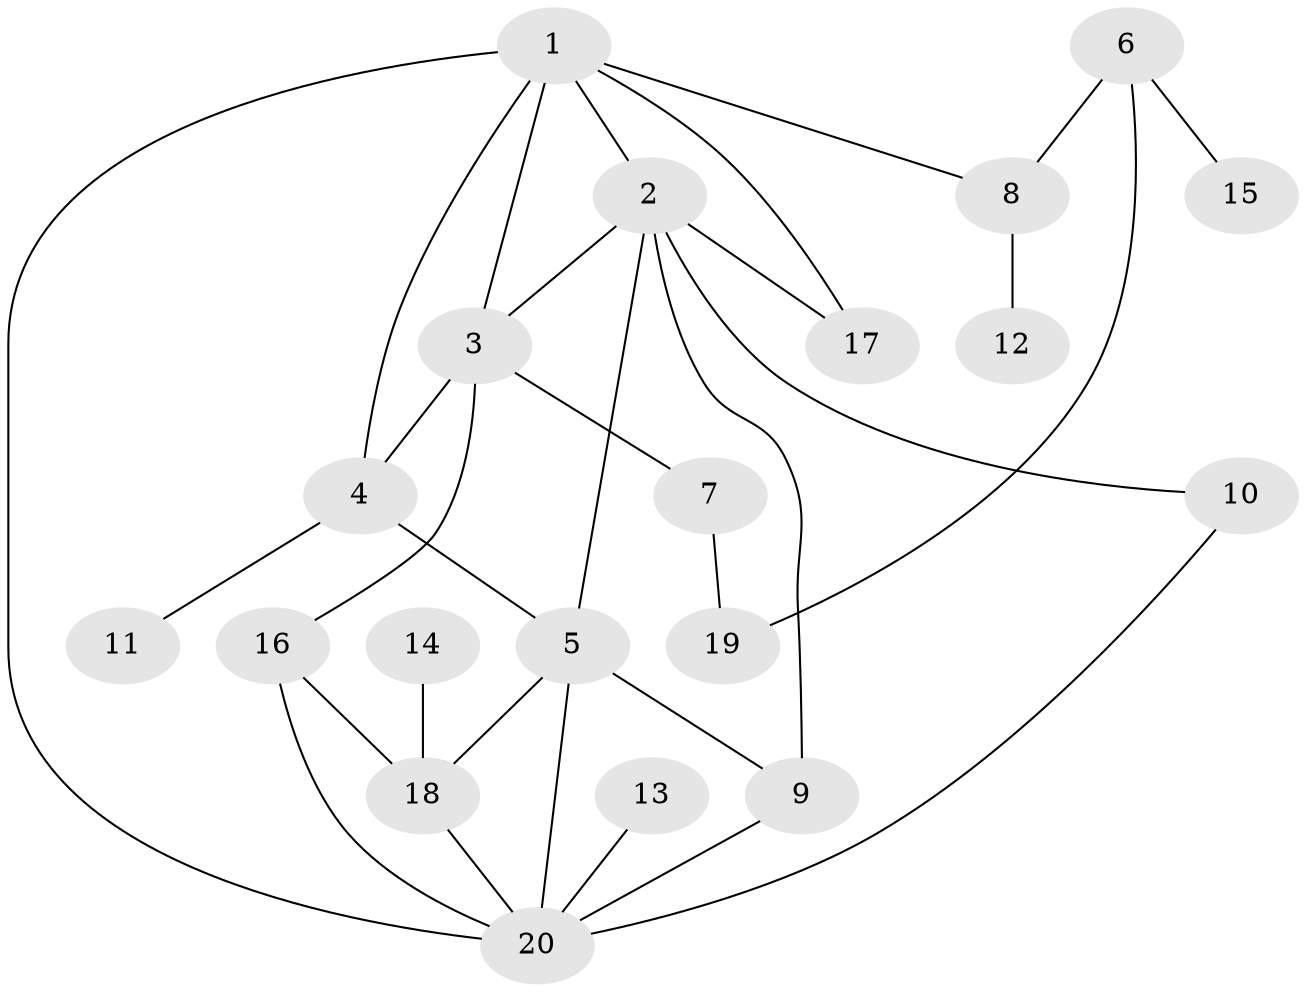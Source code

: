 // original degree distribution, {6: 0.0625, 5: 0.08333333333333333, 4: 0.0625, 3: 0.08333333333333333, 8: 0.020833333333333332, 2: 0.1875, 7: 0.020833333333333332, 1: 0.4791666666666667}
// Generated by graph-tools (version 1.1) at 2025/37/03/04/25 23:37:33]
// undirected, 20 vertices, 31 edges
graph export_dot {
  node [color=gray90,style=filled];
  1;
  2;
  3;
  4;
  5;
  6;
  7;
  8;
  9;
  10;
  11;
  12;
  13;
  14;
  15;
  16;
  17;
  18;
  19;
  20;
  1 -- 2 [weight=1.0];
  1 -- 3 [weight=1.0];
  1 -- 4 [weight=1.0];
  1 -- 8 [weight=1.0];
  1 -- 17 [weight=1.0];
  1 -- 20 [weight=1.0];
  2 -- 3 [weight=1.0];
  2 -- 5 [weight=1.0];
  2 -- 9 [weight=1.0];
  2 -- 10 [weight=1.0];
  2 -- 17 [weight=1.0];
  3 -- 4 [weight=1.0];
  3 -- 7 [weight=1.0];
  3 -- 16 [weight=1.0];
  4 -- 5 [weight=1.0];
  4 -- 11 [weight=1.0];
  5 -- 9 [weight=1.0];
  5 -- 18 [weight=1.0];
  5 -- 20 [weight=1.0];
  6 -- 8 [weight=1.0];
  6 -- 15 [weight=1.0];
  6 -- 19 [weight=1.0];
  7 -- 19 [weight=1.0];
  8 -- 12 [weight=1.0];
  9 -- 20 [weight=1.0];
  10 -- 20 [weight=1.0];
  13 -- 20 [weight=1.0];
  14 -- 18 [weight=1.0];
  16 -- 18 [weight=1.0];
  16 -- 20 [weight=1.0];
  18 -- 20 [weight=1.0];
}
